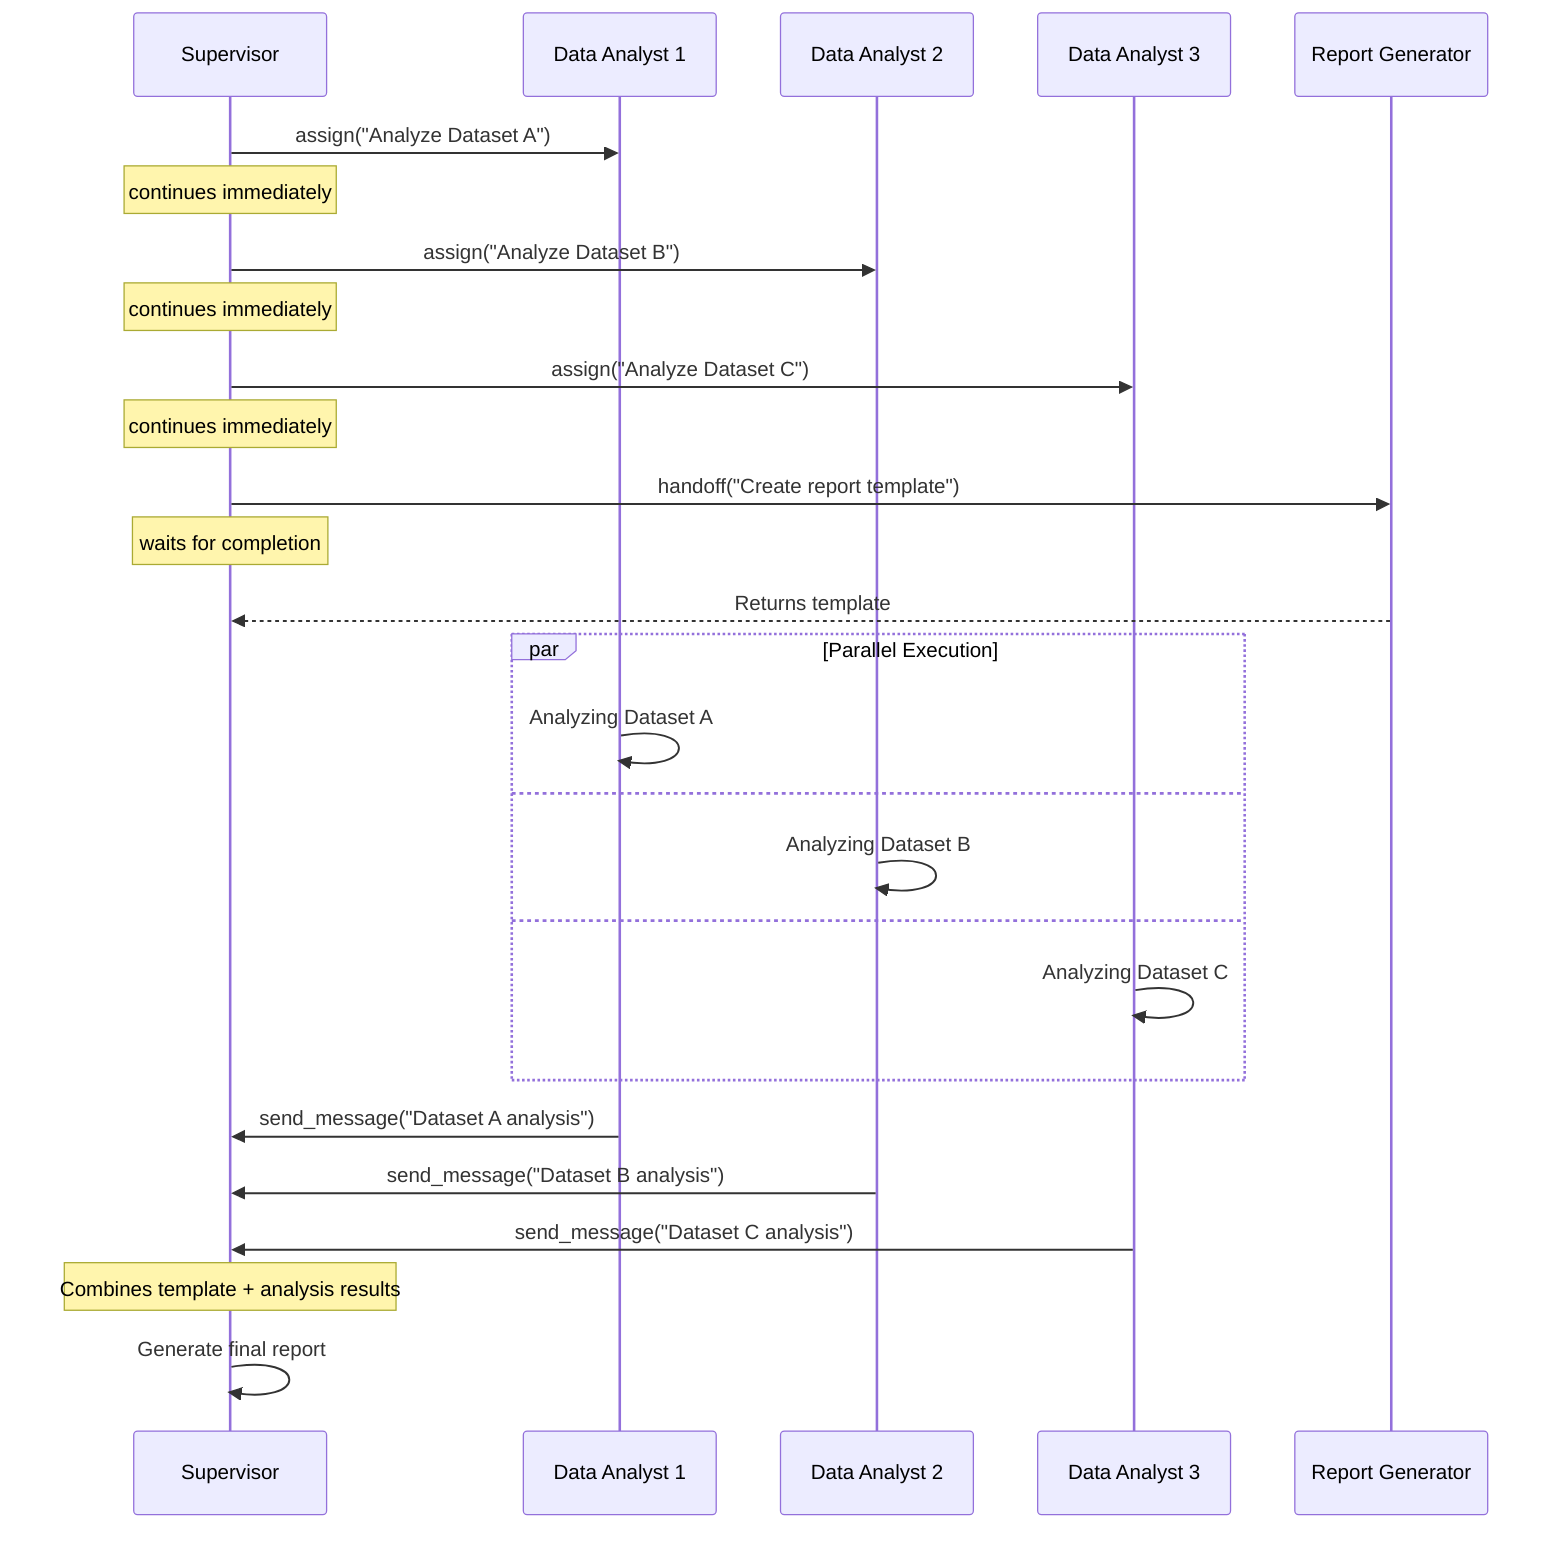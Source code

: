 sequenceDiagram
    participant S as Supervisor
    participant A1 as Data Analyst 1
    participant A2 as Data Analyst 2
    participant A3 as Data Analyst 3
    participant R as Report Generator
    
    S->>A1: assign("Analyze Dataset A")
    Note over S: continues immediately
    S->>A2: assign("Analyze Dataset B")
    Note over S: continues immediately
    S->>A3: assign("Analyze Dataset C")
    Note over S: continues immediately
    
    S->>R: handoff("Create report template")
    Note over S: waits for completion
    R-->>S: Returns template
    
    par Parallel Execution
        A1->>A1: Analyzing Dataset A
    and
        A2->>A2: Analyzing Dataset B
    and
        A3->>A3: Analyzing Dataset C
    end
    
    A1->>S: send_message("Dataset A analysis")
    A2->>S: send_message("Dataset B analysis")
    A3->>S: send_message("Dataset C analysis")
    
    Note over S: Combines template + analysis results
    S->>S: Generate final report